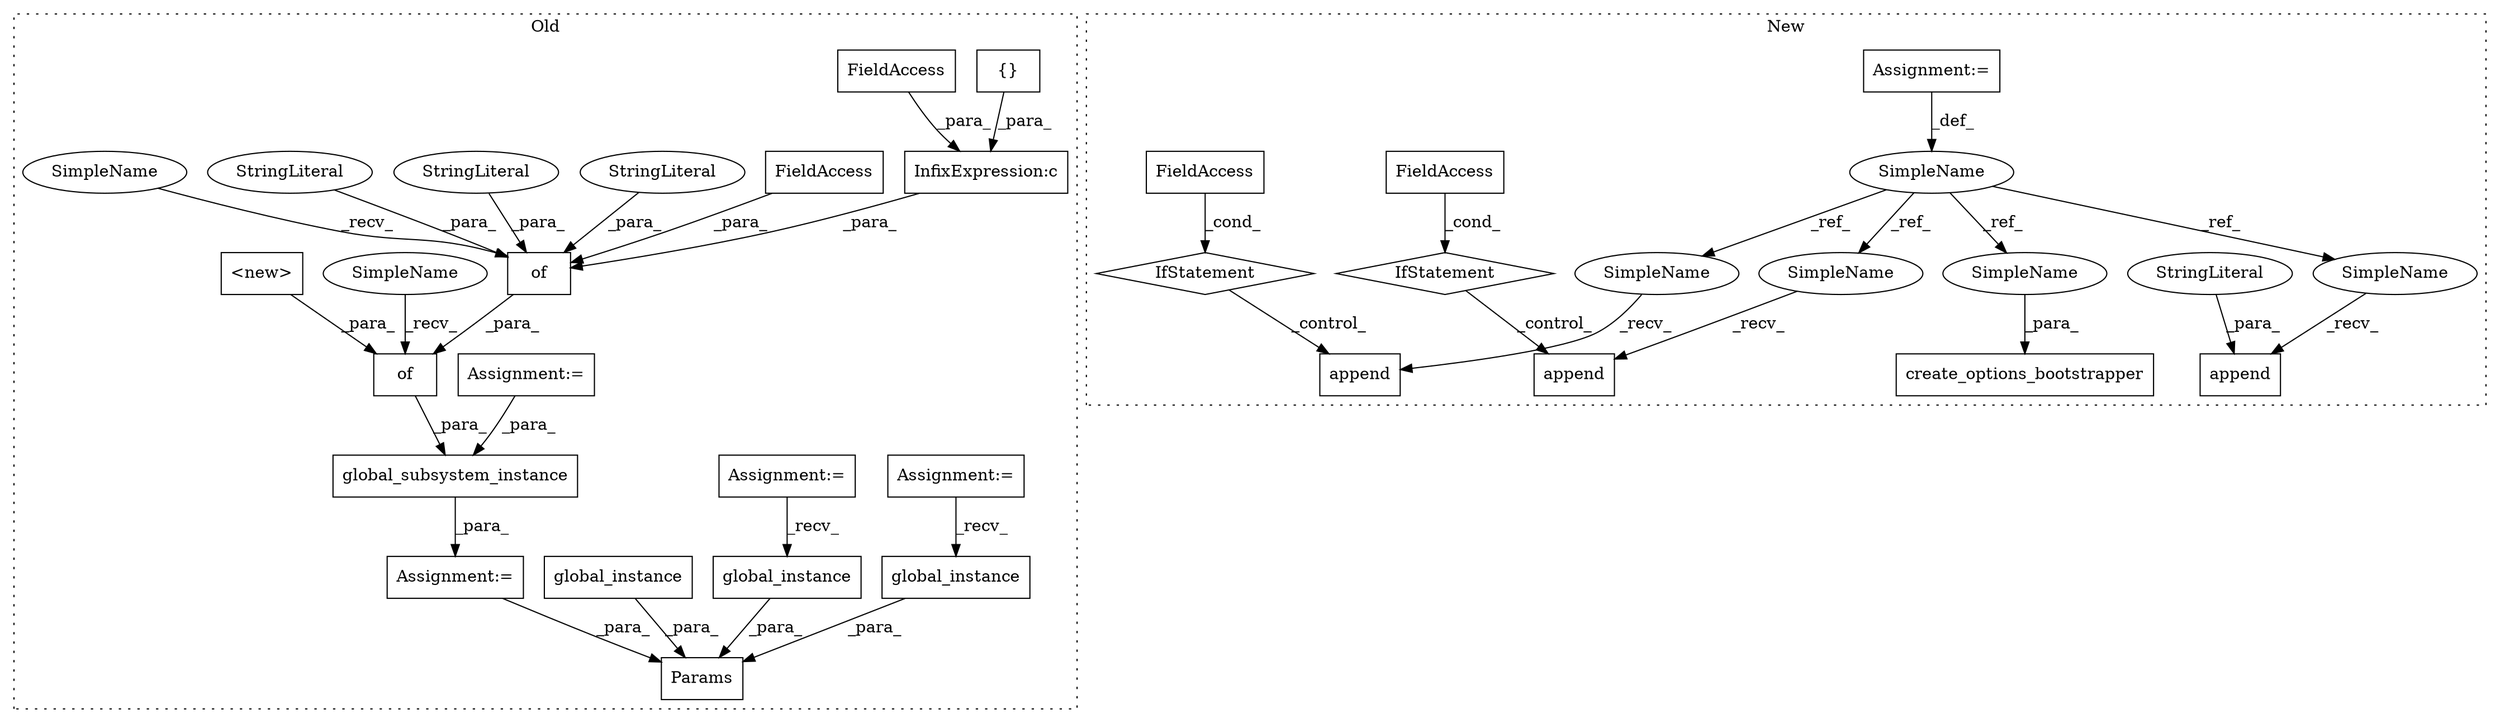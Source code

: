 digraph G {
subgraph cluster0 {
1 [label="Params" a="32" s="3441,3576" l="7,1" shape="box"];
3 [label="{}" a="4" s="3371" l="2" shape="box"];
7 [label="<new>" a="14" s="3263" l="26" shape="box"];
8 [label="Assignment:=" a="7" s="2798" l="11" shape="box"];
9 [label="InfixExpression:c" a="27" s="3358" l="4" shape="box"];
10 [label="FieldAccess" a="22" s="3342" l="16" shape="box"];
11 [label="of" a="32" s="3260,3387" l="3,1" shape="box"];
12 [label="of" a="32" s="3294,3386" l="3,1" shape="box"];
13 [label="FieldAccess" a="22" s="3382" l="4" shape="box"];
15 [label="global_subsystem_instance" a="32" s="3223,3388" l="26,1" shape="box"];
16 [label="StringLiteral" a="45" s="3375" l="6" shape="ellipse"];
17 [label="StringLiteral" a="45" s="3334" l="6" shape="ellipse"];
18 [label="Assignment:=" a="7" s="3222" l="1" shape="box"];
19 [label="Assignment:=" a="7" s="2819" l="21" shape="box"];
20 [label="global_instance" a="32" s="3489" l="17" shape="box"];
21 [label="Assignment:=" a="7" s="2731" l="6" shape="box"];
22 [label="global_instance" a="32" s="3519" l="17" shape="box"];
23 [label="StringLiteral" a="45" s="3297" l="8" shape="ellipse"];
24 [label="global_instance" a="32" s="3559" l="17" shape="box"];
35 [label="SimpleName" a="42" s="3290" l="3" shape="ellipse"];
36 [label="SimpleName" a="42" s="3256" l="3" shape="ellipse"];
label = "Old";
style="dotted";
}
subgraph cluster1 {
2 [label="append" a="32" s="2157,2189" l="7,1" shape="box"];
4 [label="SimpleName" a="42" s="2011" l="4" shape="ellipse"];
5 [label="create_options_bootstrapper" a="32" s="2666,2698" l="28,1" shape="box"];
6 [label="StringLiteral" a="45" s="2164" l="25" shape="ellipse"];
14 [label="Assignment:=" a="7" s="2015" l="1" shape="box"];
25 [label="append" a="32" s="2237" l="8" shape="box"];
26 [label="FieldAccess" a="22" s="2206" l="16" shape="box"];
27 [label="IfStatement" a="25" s="2202,2222" l="4,2" shape="diamond"];
28 [label="append" a="32" s="2280" l="8" shape="box"];
29 [label="FieldAccess" a="22" s="2261" l="4" shape="box"];
30 [label="IfStatement" a="25" s="2257,2265" l="4,2" shape="diamond"];
31 [label="SimpleName" a="42" s="2152" l="4" shape="ellipse"];
32 [label="SimpleName" a="42" s="2232" l="4" shape="ellipse"];
33 [label="SimpleName" a="42" s="2275" l="4" shape="ellipse"];
34 [label="SimpleName" a="42" s="2694" l="4" shape="ellipse"];
label = "New";
style="dotted";
}
3 -> 9 [label="_para_"];
4 -> 34 [label="_ref_"];
4 -> 32 [label="_ref_"];
4 -> 31 [label="_ref_"];
4 -> 33 [label="_ref_"];
6 -> 2 [label="_para_"];
7 -> 11 [label="_para_"];
8 -> 22 [label="_recv_"];
9 -> 12 [label="_para_"];
10 -> 9 [label="_para_"];
11 -> 15 [label="_para_"];
12 -> 11 [label="_para_"];
13 -> 12 [label="_para_"];
14 -> 4 [label="_def_"];
15 -> 18 [label="_para_"];
16 -> 12 [label="_para_"];
17 -> 12 [label="_para_"];
18 -> 1 [label="_para_"];
19 -> 24 [label="_recv_"];
20 -> 1 [label="_para_"];
21 -> 15 [label="_para_"];
22 -> 1 [label="_para_"];
23 -> 12 [label="_para_"];
24 -> 1 [label="_para_"];
26 -> 27 [label="_cond_"];
27 -> 25 [label="_control_"];
29 -> 30 [label="_cond_"];
30 -> 28 [label="_control_"];
31 -> 2 [label="_recv_"];
32 -> 25 [label="_recv_"];
33 -> 28 [label="_recv_"];
34 -> 5 [label="_para_"];
35 -> 12 [label="_recv_"];
36 -> 11 [label="_recv_"];
}